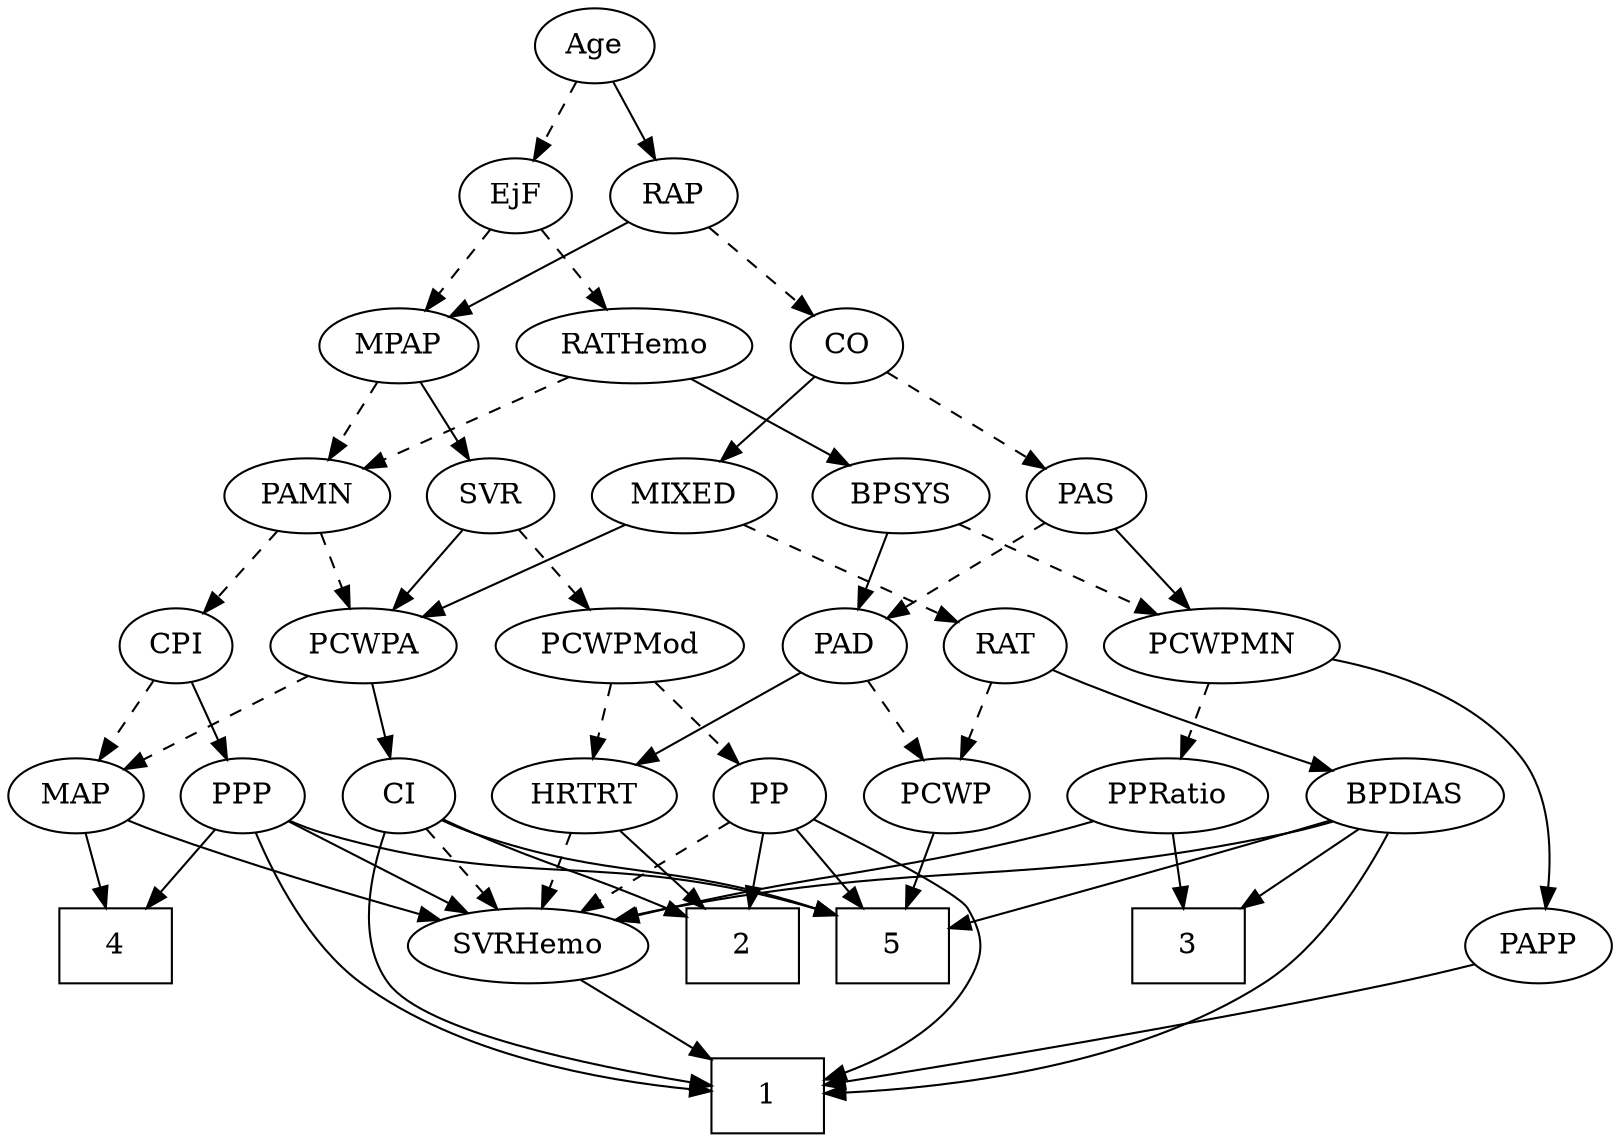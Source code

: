 strict digraph {
	graph [bb="0,0,716.85,540"];
	node [label="\N"];
	1	[height=0.5,
		pos="418.85,18",
		shape=box,
		width=0.75];
	2	[height=0.5,
		pos="398.85,90",
		shape=box,
		width=0.75];
	3	[height=0.5,
		pos="187.85,90",
		shape=box,
		width=0.75];
	4	[height=0.5,
		pos="630.85,90",
		shape=box,
		width=0.75];
	5	[height=0.5,
		pos="288.85,90",
		shape=box,
		width=0.75];
	Age	[height=0.5,
		pos="447.85,522",
		width=0.75];
	EjF	[height=0.5,
		pos="484.85,450",
		width=0.75];
	Age -> EjF	[pos="e,476.31,467.15 456.43,504.76 460.91,496.28 466.5,485.71 471.53,476.2",
		style=dashed];
	RAP	[height=0.5,
		pos="411.85,450",
		width=0.77632];
	Age -> RAP	[pos="e,420.4,467.63 439.5,504.76 435.2,496.4 429.86,486.02 425.02,476.61",
		style=solid];
	MPAP	[height=0.5,
		pos="535.85,378",
		width=0.97491];
	EjF -> MPAP	[pos="e,523.85,395.47 496.17,433.46 502.52,424.74 510.6,413.65 517.81,403.76",
		style=dashed];
	RATHemo	[height=0.5,
		pos="433.85,378",
		width=1.3721];
	EjF -> RATHemo	[pos="e,445.84,395.47 473.53,433.46 467.17,424.74 459.1,413.65 451.89,403.76",
		style=dashed];
	RAP -> MPAP	[pos="e,512.81,392 432.32,437.44 451.79,426.45 481.37,409.76 503.93,397.02",
		style=solid];
	CO	[height=0.5,
		pos="339.85,378",
		width=0.75];
	RAP -> CO	[pos="e,354.75,393.49 396.93,434.5 386.89,424.73 373.47,411.69 362.17,400.7",
		style=dashed];
	MIXED	[height=0.5,
		pos="408.85,306",
		width=1.1193];
	RAT	[height=0.5,
		pos="265.85,234",
		width=0.75827];
	MIXED -> RAT	[pos="e,287.25,245.47 382.62,292.16 358.31,280.26 322.14,262.56 296.51,250.01",
		style=dashed];
	PCWPA	[height=0.5,
		pos="550.85,234",
		width=1.1555];
	MIXED -> PCWPA	[pos="e,524.49,247.99 434.89,292.16 457.47,281.03 490.35,264.82 515.33,252.51",
		style=solid];
	PAMN	[height=0.5,
		pos="576.85,306",
		width=1.011];
	MPAP -> PAMN	[pos="e,567.2,323.47 545.56,360.41 550.47,352.04 556.52,341.71 561.99,332.37",
		style=dashed];
	SVR	[height=0.5,
		pos="494.85,306",
		width=0.77632];
	MPAP -> SVR	[pos="e,504.21,322.99 526.13,360.41 521.11,351.83 514.87,341.19 509.3,331.67",
		style=solid];
	BPSYS	[height=0.5,
		pos="312.85,306",
		width=1.0471];
	PAD	[height=0.5,
		pos="339.85,234",
		width=0.79437];
	BPSYS -> PAD	[pos="e,333.37,251.79 319.38,288.05 322.47,280.06 326.22,270.33 329.66,261.4",
		style=solid];
	PCWPMN	[height=0.5,
		pos="170.85,234",
		width=1.3902];
	BPSYS -> PCWPMN	[pos="e,199.18,248.97 287.46,292.49 265.46,281.64 233.33,265.8 208.36,253.49",
		style=dashed];
	PCWP	[height=0.5,
		pos="287.85,162",
		width=0.97491];
	PAD -> PCWP	[pos="e,299.72,178.98 328.31,217.46 321.67,208.53 313.19,197.11 305.7,187.04",
		style=dashed];
	HRTRT	[height=0.5,
		pos="452.85,162",
		width=1.1013];
	PAD -> HRTRT	[pos="e,430.29,176.98 359.53,220.81 376.64,210.21 401.72,194.67 421.58,182.37",
		style=solid];
	CO -> MIXED	[pos="e,393.13,322.95 354.14,362.5 363.29,353.22 375.37,340.97 385.84,330.34",
		style=solid];
	PAS	[height=0.5,
		pos="229.85,306",
		width=0.75];
	CO -> PAS	[pos="e,248.79,319.05 320.69,364.81 303.18,353.67 277.09,337.06 257.35,324.5",
		style=dashed];
	PAS -> PAD	[pos="e,320.54,247.29 249.01,292.81 266.41,281.73 292.29,265.26 311.98,252.73",
		style=dashed];
	PAS -> PCWPMN	[pos="e,184.86,251.63 217.05,289.81 209.56,280.93 199.93,269.5 191.4,259.39",
		style=solid];
	CPI	[height=0.5,
		pos="637.85,234",
		width=0.75];
	PAMN -> CPI	[pos="e,624.89,249.86 590.69,289.12 598.79,279.82 609.15,267.93 618.09,257.67",
		style=dashed];
	PAMN -> PCWPA	[pos="e,557.26,252.28 570.55,288.05 567.63,280.18 564.08,270.62 560.8,261.79",
		style=dashed];
	RATHemo -> BPSYS	[pos="e,336.13,320.47 408.48,362.33 389.97,351.62 364.75,337.03 344.85,325.52",
		style=solid];
	RATHemo -> PAMN	[pos="e,552,319.16 462.1,363.17 485.34,351.79 518.34,335.64 543,323.57",
		style=dashed];
	MAP	[height=0.5,
		pos="613.85,162",
		width=0.84854];
	CPI -> MAP	[pos="e,619.6,179.79 632.04,216.05 629.3,208.06 625.96,198.33 622.9,189.4",
		style=dashed];
	PPP	[height=0.5,
		pos="689.85,162",
		width=0.75];
	CPI -> PPP	[pos="e,678.34,178.49 649.39,217.46 656.12,208.4 664.75,196.79 672.31,186.61",
		style=solid];
	BPDIAS	[height=0.5,
		pos="94.847,162",
		width=1.1735];
	RAT -> BPDIAS	[pos="e,125.65,174.42 244.25,222.51 239.53,220.3 234.54,218.03 229.85,216 198.35,202.4 162.13,188.26 135.15,178.01",
		style=solid];
	RAT -> PCWP	[pos="e,282.42,180.28 271.17,216.05 273.62,208.26 276.59,198.82 279.34,190.08",
		style=dashed];
	PCWPMod	[height=0.5,
		pos="438.85,234",
		width=1.4443];
	SVR -> PCWPMod	[pos="e,452.02,251.47 482.42,289.46 475.37,280.65 466.39,269.43 458.42,259.46",
		style=dashed];
	SVR -> PCWPA	[pos="e,537.67,251.47 507.28,289.46 514.32,280.65 523.3,269.43 531.28,259.46",
		style=solid];
	PP	[height=0.5,
		pos="367.85,162",
		width=0.75];
	PCWPMod -> PP	[pos="e,382.3,177.25 422.38,216.76 412.62,207.14 400.14,194.84 389.58,184.43",
		style=dashed];
	PCWPMod -> HRTRT	[pos="e,449.43,180.1 442.31,215.7 443.85,207.98 445.7,198.71 447.42,190.11",
		style=dashed];
	PCWPA -> MAP	[pos="e,600.18,178.19 565.46,216.76 573.72,207.59 584.18,195.96 593.26,185.88",
		style=dashed];
	CI	[height=0.5,
		pos="537.85,162",
		width=0.75];
	PCWPA -> CI	[pos="e,541.02,180.1 547.63,215.7 546.2,207.98 544.48,198.71 542.88,190.11",
		style=solid];
	PPRatio	[height=0.5,
		pos="194.85,162",
		width=1.1013];
	PCWPMN -> PPRatio	[pos="e,188.92,180.28 176.66,216.05 179.36,208.18 182.64,198.62 185.66,189.79",
		style=dashed];
	PAPP	[height=0.5,
		pos="31.847,90",
		width=0.88464];
	PCWPMN -> PAPP	[pos="e,29.472,107.95 126.03,225.89 97.985,219.02 63.561,205.68 43.847,180 30.451,162.55 28.177,137.3 28.833,118.15",
		style=solid];
	SVRHemo	[height=0.5,
		pos="493.85,90",
		width=1.3902];
	SVRHemo -> 1	[pos="e,437.19,36.124 476.45,72.765 466.98,63.925 455.08,52.817 444.56,42.997",
		style=solid];
	BPDIAS -> 1	[pos="e,391.71,21.676 100.95,143.93 109.2,123.45 125.93,89.679 151.85,72 188.83,46.776 317.3,29.859 381.6,22.769",
		style=solid];
	BPDIAS -> 3	[pos="e,165.09,108.13 115.03,145.81 127.24,136.62 143.06,124.71 156.83,114.34",
		style=solid];
	BPDIAS -> 5	[pos="e,261.82,100.75 126.02,149.75 160.38,137.35 215.62,117.42 252.07,104.27",
		style=solid];
	BPDIAS -> SVRHemo	[pos="e,457.56,102.42 125.86,149.58 132.39,147.48 139.29,145.49 145.85,144 272.08,115.39 308.05,134 434.85,108 439.02,107.14 443.32,106.14 \
447.62,105.06",
		style=solid];
	MAP -> 4	[pos="e,626.65,108.28 617.96,144.05 619.86,136.26 622.15,126.82 624.27,118.08",
		style=solid];
	MAP -> SVRHemo	[pos="e,519.09,105.72 592.94,148.81 575.05,138.37 548.92,123.13 527.99,110.92",
		style=solid];
	PP -> 1	[pos="e,392.72,36.184 362.57,144.15 357.75,125.65 352.75,95.455 362.85,72 367.64,60.874 376.04,50.991 384.9,42.863",
		style=solid];
	PP -> 2	[pos="e,391.12,108.45 375.19,144.41 378.72,136.45 383.03,126.72 387,117.76",
		style=solid];
	PP -> 5	[pos="e,308.05,108.02 352.24,147.17 341.84,137.95 327.89,125.6 315.73,114.82",
		style=solid];
	PP -> SVRHemo	[pos="e,467.52,105.63 388.09,149.75 407.04,139.22 435.77,123.26 458.51,110.63",
		style=dashed];
	PPP -> 1	[pos="e,445.99,21.244 690.44,143.97 690.15,123.86 686.43,90.774 666.85,72 637.03,43.416 517.68,28.26 456.07,22.204",
		style=solid];
	PPP -> 4	[pos="e,645.28,108.13 677.05,145.81 669.66,137.05 660.2,125.83 651.77,115.82",
		style=solid];
	PPP -> 5	[pos="e,316.12,97.971 669.35,149.95 664.39,147.67 659.03,145.5 653.85,144 528.68,107.72 491.19,130.62 362.85,108 350.8,105.88 337.76,103.06 \
326.03,100.33",
		style=solid];
	PPP -> SVRHemo	[pos="e,531.49,102.05 668.72,150.5 663.88,148.24 658.72,145.95 653.85,144 616.55,129.08 573.23,114.92 541.09,104.99",
		style=solid];
	PPRatio -> 3	[pos="e,189.56,108.1 193.12,143.7 192.35,135.98 191.42,126.71 190.56,118.11",
		style=solid];
	PPRatio -> SVRHemo	[pos="e,456.85,102.24 224.43,149.95 230.78,147.8 237.5,145.69 243.85,144 327.32,121.78 350.81,127.98 434.85,108 438.87,107.04 443.03,105.99 \
447.2,104.88",
		style=solid];
	PCWP -> 5	[pos="e,288.6,108.1 288.09,143.7 288.2,135.98 288.34,126.71 288.46,118.11",
		style=solid];
	CI -> 1	[pos="e,445.96,21.017 547.03,144.74 556.43,125.67 567.74,93.899 552.85,72 531.36,40.401 487.82,27.641 456.18,22.489",
		style=solid];
	CI -> 2	[pos="e,426.02,104.68 517.04,150.52 495.45,139.65 461.28,122.44 435.22,109.31",
		style=solid];
	CI -> 5	[pos="e,315.97,97.433 517.2,150.4 512.25,148.1 506.93,145.81 501.85,144 485.33,138.11 382.47,113.3 325.96,99.812",
		style=solid];
	CI -> SVRHemo	[pos="e,504.41,107.8 527.86,145.12 522.56,136.68 515.91,126.1 509.91,116.55",
		style=dashed];
	PAPP -> 1	[pos="e,391.44,23.044 60.536,81.889 73.954,78.673 90.175,74.944 104.85,72 204.3,52.045 322.5,33.469 381.48,24.545",
		style=solid];
	HRTRT -> 2	[pos="e,412.06,108.12 440.32,144.76 433.77,136.27 425.6,125.68 418.25,116.15",
		style=solid];
	HRTRT -> SVRHemo	[pos="e,483.92,107.96 462.56,144.41 467.39,136.16 473.34,126.01 478.75,116.78",
		style=dashed];
}
